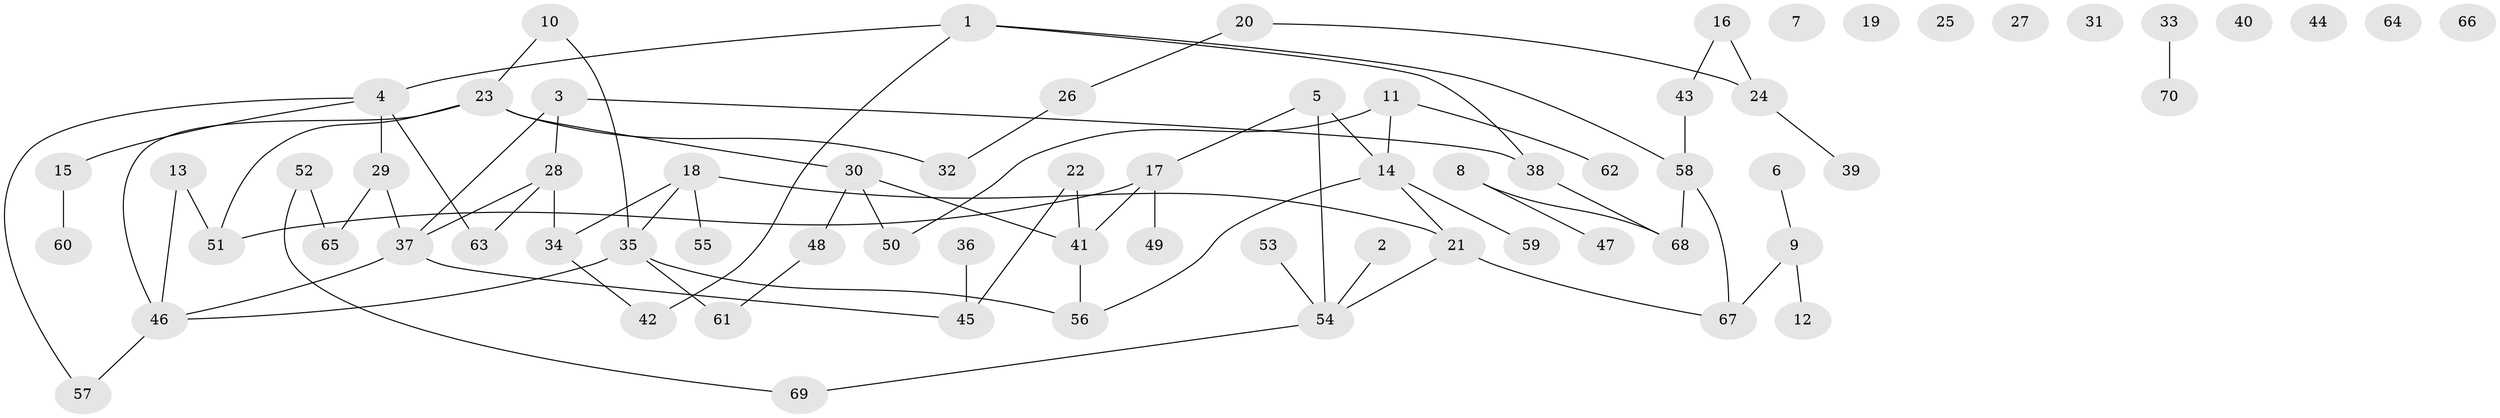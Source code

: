 // Generated by graph-tools (version 1.1) at 2025/00/03/09/25 03:00:55]
// undirected, 70 vertices, 79 edges
graph export_dot {
graph [start="1"]
  node [color=gray90,style=filled];
  1;
  2;
  3;
  4;
  5;
  6;
  7;
  8;
  9;
  10;
  11;
  12;
  13;
  14;
  15;
  16;
  17;
  18;
  19;
  20;
  21;
  22;
  23;
  24;
  25;
  26;
  27;
  28;
  29;
  30;
  31;
  32;
  33;
  34;
  35;
  36;
  37;
  38;
  39;
  40;
  41;
  42;
  43;
  44;
  45;
  46;
  47;
  48;
  49;
  50;
  51;
  52;
  53;
  54;
  55;
  56;
  57;
  58;
  59;
  60;
  61;
  62;
  63;
  64;
  65;
  66;
  67;
  68;
  69;
  70;
  1 -- 4;
  1 -- 38;
  1 -- 42;
  1 -- 58;
  2 -- 54;
  3 -- 28;
  3 -- 37;
  3 -- 38;
  4 -- 15;
  4 -- 29;
  4 -- 57;
  4 -- 63;
  5 -- 14;
  5 -- 17;
  5 -- 54;
  6 -- 9;
  8 -- 47;
  8 -- 68;
  9 -- 12;
  9 -- 67;
  10 -- 23;
  10 -- 35;
  11 -- 14;
  11 -- 50;
  11 -- 62;
  13 -- 46;
  13 -- 51;
  14 -- 21;
  14 -- 56;
  14 -- 59;
  15 -- 60;
  16 -- 24;
  16 -- 43;
  17 -- 41;
  17 -- 49;
  17 -- 51;
  18 -- 21;
  18 -- 34;
  18 -- 35;
  18 -- 55;
  20 -- 24;
  20 -- 26;
  21 -- 54;
  21 -- 67;
  22 -- 41;
  22 -- 45;
  23 -- 30;
  23 -- 32;
  23 -- 46;
  23 -- 51;
  24 -- 39;
  26 -- 32;
  28 -- 34;
  28 -- 37;
  28 -- 63;
  29 -- 37;
  29 -- 65;
  30 -- 41;
  30 -- 48;
  30 -- 50;
  33 -- 70;
  34 -- 42;
  35 -- 46;
  35 -- 56;
  35 -- 61;
  36 -- 45;
  37 -- 45;
  37 -- 46;
  38 -- 68;
  41 -- 56;
  43 -- 58;
  46 -- 57;
  48 -- 61;
  52 -- 65;
  52 -- 69;
  53 -- 54;
  54 -- 69;
  58 -- 67;
  58 -- 68;
}
